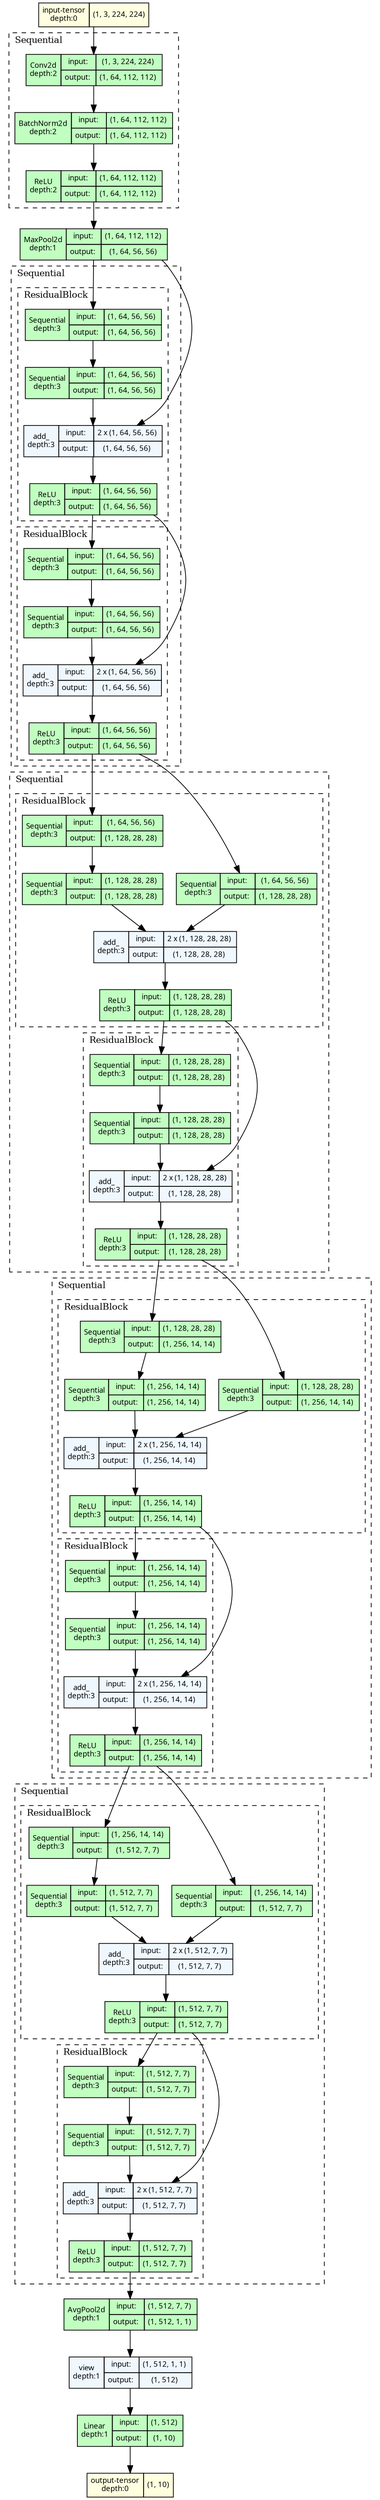 strict digraph model {
	graph [ordering=in rankdir=TB size="40.199999999999996,40.199999999999996"]
	node [align=left fontname="Linux libertine" fontsize=10 height=0.2 margin=0 ranksep=0.1 shape=plaintext style=filled]
	edge [fontsize=10]
	0 [label=<
                    <TABLE BORDER="0" CELLBORDER="1"
                    CELLSPACING="0" CELLPADDING="4">
                        <TR><TD>input-tensor<BR/>depth:0</TD><TD>(1, 3, 224, 224)</TD></TR>
                    </TABLE>> fillcolor=lightyellow]
	subgraph cluster_2 {
		fontsize=12 label=Sequential labeljust=l style=dashed
		1 [label=<
                    <TABLE BORDER="0" CELLBORDER="1"
                    CELLSPACING="0" CELLPADDING="4">
                    <TR>
                        <TD ROWSPAN="2">Conv2d<BR/>depth:2</TD>
                        <TD COLSPAN="2">input:</TD>
                        <TD COLSPAN="2">(1, 3, 224, 224) </TD>
                    </TR>
                    <TR>
                        <TD COLSPAN="2">output: </TD>
                        <TD COLSPAN="2">(1, 64, 112, 112) </TD>
                    </TR>
                    </TABLE>> fillcolor=darkseagreen1]
		2 [label=<
                    <TABLE BORDER="0" CELLBORDER="1"
                    CELLSPACING="0" CELLPADDING="4">
                    <TR>
                        <TD ROWSPAN="2">BatchNorm2d<BR/>depth:2</TD>
                        <TD COLSPAN="2">input:</TD>
                        <TD COLSPAN="2">(1, 64, 112, 112) </TD>
                    </TR>
                    <TR>
                        <TD COLSPAN="2">output: </TD>
                        <TD COLSPAN="2">(1, 64, 112, 112) </TD>
                    </TR>
                    </TABLE>> fillcolor=darkseagreen1]
		3 [label=<
                    <TABLE BORDER="0" CELLBORDER="1"
                    CELLSPACING="0" CELLPADDING="4">
                    <TR>
                        <TD ROWSPAN="2">ReLU<BR/>depth:2</TD>
                        <TD COLSPAN="2">input:</TD>
                        <TD COLSPAN="2">(1, 64, 112, 112) </TD>
                    </TR>
                    <TR>
                        <TD COLSPAN="2">output: </TD>
                        <TD COLSPAN="2">(1, 64, 112, 112) </TD>
                    </TR>
                    </TABLE>> fillcolor=darkseagreen1]
	}
	4 [label=<
                    <TABLE BORDER="0" CELLBORDER="1"
                    CELLSPACING="0" CELLPADDING="4">
                    <TR>
                        <TD ROWSPAN="2">MaxPool2d<BR/>depth:1</TD>
                        <TD COLSPAN="2">input:</TD>
                        <TD COLSPAN="2">(1, 64, 112, 112) </TD>
                    </TR>
                    <TR>
                        <TD COLSPAN="2">output: </TD>
                        <TD COLSPAN="2">(1, 64, 56, 56) </TD>
                    </TR>
                    </TABLE>> fillcolor=darkseagreen1]
	subgraph cluster_3 {
		fontsize=12 label=Sequential labeljust=l style=dashed
		subgraph cluster_4 {
			fontsize=12 label=ResidualBlock labeljust=l style=dashed
			5 [label=<
                    <TABLE BORDER="0" CELLBORDER="1"
                    CELLSPACING="0" CELLPADDING="4">
                    <TR>
                        <TD ROWSPAN="2">Sequential<BR/>depth:3</TD>
                        <TD COLSPAN="2">input:</TD>
                        <TD COLSPAN="2">(1, 64, 56, 56) </TD>
                    </TR>
                    <TR>
                        <TD COLSPAN="2">output: </TD>
                        <TD COLSPAN="2">(1, 64, 56, 56) </TD>
                    </TR>
                    </TABLE>> fillcolor=darkseagreen1]
			6 [label=<
                    <TABLE BORDER="0" CELLBORDER="1"
                    CELLSPACING="0" CELLPADDING="4">
                    <TR>
                        <TD ROWSPAN="2">Sequential<BR/>depth:3</TD>
                        <TD COLSPAN="2">input:</TD>
                        <TD COLSPAN="2">(1, 64, 56, 56) </TD>
                    </TR>
                    <TR>
                        <TD COLSPAN="2">output: </TD>
                        <TD COLSPAN="2">(1, 64, 56, 56) </TD>
                    </TR>
                    </TABLE>> fillcolor=darkseagreen1]
			7 [label=<
                    <TABLE BORDER="0" CELLBORDER="1"
                    CELLSPACING="0" CELLPADDING="4">
                    <TR>
                        <TD ROWSPAN="2">add_<BR/>depth:3</TD>
                        <TD COLSPAN="2">input:</TD>
                        <TD COLSPAN="2">2 x (1, 64, 56, 56) </TD>
                    </TR>
                    <TR>
                        <TD COLSPAN="2">output: </TD>
                        <TD COLSPAN="2">(1, 64, 56, 56) </TD>
                    </TR>
                    </TABLE>> fillcolor=aliceblue]
			8 [label=<
                    <TABLE BORDER="0" CELLBORDER="1"
                    CELLSPACING="0" CELLPADDING="4">
                    <TR>
                        <TD ROWSPAN="2">ReLU<BR/>depth:3</TD>
                        <TD COLSPAN="2">input:</TD>
                        <TD COLSPAN="2">(1, 64, 56, 56) </TD>
                    </TR>
                    <TR>
                        <TD COLSPAN="2">output: </TD>
                        <TD COLSPAN="2">(1, 64, 56, 56) </TD>
                    </TR>
                    </TABLE>> fillcolor=darkseagreen1]
		}
		subgraph cluster_5 {
			fontsize=12 label=ResidualBlock labeljust=l style=dashed
			9 [label=<
                    <TABLE BORDER="0" CELLBORDER="1"
                    CELLSPACING="0" CELLPADDING="4">
                    <TR>
                        <TD ROWSPAN="2">Sequential<BR/>depth:3</TD>
                        <TD COLSPAN="2">input:</TD>
                        <TD COLSPAN="2">(1, 64, 56, 56) </TD>
                    </TR>
                    <TR>
                        <TD COLSPAN="2">output: </TD>
                        <TD COLSPAN="2">(1, 64, 56, 56) </TD>
                    </TR>
                    </TABLE>> fillcolor=darkseagreen1]
			10 [label=<
                    <TABLE BORDER="0" CELLBORDER="1"
                    CELLSPACING="0" CELLPADDING="4">
                    <TR>
                        <TD ROWSPAN="2">Sequential<BR/>depth:3</TD>
                        <TD COLSPAN="2">input:</TD>
                        <TD COLSPAN="2">(1, 64, 56, 56) </TD>
                    </TR>
                    <TR>
                        <TD COLSPAN="2">output: </TD>
                        <TD COLSPAN="2">(1, 64, 56, 56) </TD>
                    </TR>
                    </TABLE>> fillcolor=darkseagreen1]
			11 [label=<
                    <TABLE BORDER="0" CELLBORDER="1"
                    CELLSPACING="0" CELLPADDING="4">
                    <TR>
                        <TD ROWSPAN="2">add_<BR/>depth:3</TD>
                        <TD COLSPAN="2">input:</TD>
                        <TD COLSPAN="2">2 x (1, 64, 56, 56) </TD>
                    </TR>
                    <TR>
                        <TD COLSPAN="2">output: </TD>
                        <TD COLSPAN="2">(1, 64, 56, 56) </TD>
                    </TR>
                    </TABLE>> fillcolor=aliceblue]
			12 [label=<
                    <TABLE BORDER="0" CELLBORDER="1"
                    CELLSPACING="0" CELLPADDING="4">
                    <TR>
                        <TD ROWSPAN="2">ReLU<BR/>depth:3</TD>
                        <TD COLSPAN="2">input:</TD>
                        <TD COLSPAN="2">(1, 64, 56, 56) </TD>
                    </TR>
                    <TR>
                        <TD COLSPAN="2">output: </TD>
                        <TD COLSPAN="2">(1, 64, 56, 56) </TD>
                    </TR>
                    </TABLE>> fillcolor=darkseagreen1]
		}
	}
	subgraph cluster_6 {
		fontsize=12 label=Sequential labeljust=l style=dashed
		subgraph cluster_7 {
			fontsize=12 label=ResidualBlock labeljust=l style=dashed
			13 [label=<
                    <TABLE BORDER="0" CELLBORDER="1"
                    CELLSPACING="0" CELLPADDING="4">
                    <TR>
                        <TD ROWSPAN="2">Sequential<BR/>depth:3</TD>
                        <TD COLSPAN="2">input:</TD>
                        <TD COLSPAN="2">(1, 64, 56, 56) </TD>
                    </TR>
                    <TR>
                        <TD COLSPAN="2">output: </TD>
                        <TD COLSPAN="2">(1, 128, 28, 28) </TD>
                    </TR>
                    </TABLE>> fillcolor=darkseagreen1]
			14 [label=<
                    <TABLE BORDER="0" CELLBORDER="1"
                    CELLSPACING="0" CELLPADDING="4">
                    <TR>
                        <TD ROWSPAN="2">Sequential<BR/>depth:3</TD>
                        <TD COLSPAN="2">input:</TD>
                        <TD COLSPAN="2">(1, 128, 28, 28) </TD>
                    </TR>
                    <TR>
                        <TD COLSPAN="2">output: </TD>
                        <TD COLSPAN="2">(1, 128, 28, 28) </TD>
                    </TR>
                    </TABLE>> fillcolor=darkseagreen1]
			15 [label=<
                    <TABLE BORDER="0" CELLBORDER="1"
                    CELLSPACING="0" CELLPADDING="4">
                    <TR>
                        <TD ROWSPAN="2">Sequential<BR/>depth:3</TD>
                        <TD COLSPAN="2">input:</TD>
                        <TD COLSPAN="2">(1, 64, 56, 56) </TD>
                    </TR>
                    <TR>
                        <TD COLSPAN="2">output: </TD>
                        <TD COLSPAN="2">(1, 128, 28, 28) </TD>
                    </TR>
                    </TABLE>> fillcolor=darkseagreen1]
			16 [label=<
                    <TABLE BORDER="0" CELLBORDER="1"
                    CELLSPACING="0" CELLPADDING="4">
                    <TR>
                        <TD ROWSPAN="2">add_<BR/>depth:3</TD>
                        <TD COLSPAN="2">input:</TD>
                        <TD COLSPAN="2">2 x (1, 128, 28, 28) </TD>
                    </TR>
                    <TR>
                        <TD COLSPAN="2">output: </TD>
                        <TD COLSPAN="2">(1, 128, 28, 28) </TD>
                    </TR>
                    </TABLE>> fillcolor=aliceblue]
			17 [label=<
                    <TABLE BORDER="0" CELLBORDER="1"
                    CELLSPACING="0" CELLPADDING="4">
                    <TR>
                        <TD ROWSPAN="2">ReLU<BR/>depth:3</TD>
                        <TD COLSPAN="2">input:</TD>
                        <TD COLSPAN="2">(1, 128, 28, 28) </TD>
                    </TR>
                    <TR>
                        <TD COLSPAN="2">output: </TD>
                        <TD COLSPAN="2">(1, 128, 28, 28) </TD>
                    </TR>
                    </TABLE>> fillcolor=darkseagreen1]
		}
		subgraph cluster_8 {
			fontsize=12 label=ResidualBlock labeljust=l style=dashed
			18 [label=<
                    <TABLE BORDER="0" CELLBORDER="1"
                    CELLSPACING="0" CELLPADDING="4">
                    <TR>
                        <TD ROWSPAN="2">Sequential<BR/>depth:3</TD>
                        <TD COLSPAN="2">input:</TD>
                        <TD COLSPAN="2">(1, 128, 28, 28) </TD>
                    </TR>
                    <TR>
                        <TD COLSPAN="2">output: </TD>
                        <TD COLSPAN="2">(1, 128, 28, 28) </TD>
                    </TR>
                    </TABLE>> fillcolor=darkseagreen1]
			19 [label=<
                    <TABLE BORDER="0" CELLBORDER="1"
                    CELLSPACING="0" CELLPADDING="4">
                    <TR>
                        <TD ROWSPAN="2">Sequential<BR/>depth:3</TD>
                        <TD COLSPAN="2">input:</TD>
                        <TD COLSPAN="2">(1, 128, 28, 28) </TD>
                    </TR>
                    <TR>
                        <TD COLSPAN="2">output: </TD>
                        <TD COLSPAN="2">(1, 128, 28, 28) </TD>
                    </TR>
                    </TABLE>> fillcolor=darkseagreen1]
			20 [label=<
                    <TABLE BORDER="0" CELLBORDER="1"
                    CELLSPACING="0" CELLPADDING="4">
                    <TR>
                        <TD ROWSPAN="2">add_<BR/>depth:3</TD>
                        <TD COLSPAN="2">input:</TD>
                        <TD COLSPAN="2">2 x (1, 128, 28, 28) </TD>
                    </TR>
                    <TR>
                        <TD COLSPAN="2">output: </TD>
                        <TD COLSPAN="2">(1, 128, 28, 28) </TD>
                    </TR>
                    </TABLE>> fillcolor=aliceblue]
			21 [label=<
                    <TABLE BORDER="0" CELLBORDER="1"
                    CELLSPACING="0" CELLPADDING="4">
                    <TR>
                        <TD ROWSPAN="2">ReLU<BR/>depth:3</TD>
                        <TD COLSPAN="2">input:</TD>
                        <TD COLSPAN="2">(1, 128, 28, 28) </TD>
                    </TR>
                    <TR>
                        <TD COLSPAN="2">output: </TD>
                        <TD COLSPAN="2">(1, 128, 28, 28) </TD>
                    </TR>
                    </TABLE>> fillcolor=darkseagreen1]
		}
	}
	subgraph cluster_9 {
		fontsize=12 label=Sequential labeljust=l style=dashed
		subgraph cluster_10 {
			fontsize=12 label=ResidualBlock labeljust=l style=dashed
			22 [label=<
                    <TABLE BORDER="0" CELLBORDER="1"
                    CELLSPACING="0" CELLPADDING="4">
                    <TR>
                        <TD ROWSPAN="2">Sequential<BR/>depth:3</TD>
                        <TD COLSPAN="2">input:</TD>
                        <TD COLSPAN="2">(1, 128, 28, 28) </TD>
                    </TR>
                    <TR>
                        <TD COLSPAN="2">output: </TD>
                        <TD COLSPAN="2">(1, 256, 14, 14) </TD>
                    </TR>
                    </TABLE>> fillcolor=darkseagreen1]
			23 [label=<
                    <TABLE BORDER="0" CELLBORDER="1"
                    CELLSPACING="0" CELLPADDING="4">
                    <TR>
                        <TD ROWSPAN="2">Sequential<BR/>depth:3</TD>
                        <TD COLSPAN="2">input:</TD>
                        <TD COLSPAN="2">(1, 256, 14, 14) </TD>
                    </TR>
                    <TR>
                        <TD COLSPAN="2">output: </TD>
                        <TD COLSPAN="2">(1, 256, 14, 14) </TD>
                    </TR>
                    </TABLE>> fillcolor=darkseagreen1]
			24 [label=<
                    <TABLE BORDER="0" CELLBORDER="1"
                    CELLSPACING="0" CELLPADDING="4">
                    <TR>
                        <TD ROWSPAN="2">Sequential<BR/>depth:3</TD>
                        <TD COLSPAN="2">input:</TD>
                        <TD COLSPAN="2">(1, 128, 28, 28) </TD>
                    </TR>
                    <TR>
                        <TD COLSPAN="2">output: </TD>
                        <TD COLSPAN="2">(1, 256, 14, 14) </TD>
                    </TR>
                    </TABLE>> fillcolor=darkseagreen1]
			25 [label=<
                    <TABLE BORDER="0" CELLBORDER="1"
                    CELLSPACING="0" CELLPADDING="4">
                    <TR>
                        <TD ROWSPAN="2">add_<BR/>depth:3</TD>
                        <TD COLSPAN="2">input:</TD>
                        <TD COLSPAN="2">2 x (1, 256, 14, 14) </TD>
                    </TR>
                    <TR>
                        <TD COLSPAN="2">output: </TD>
                        <TD COLSPAN="2">(1, 256, 14, 14) </TD>
                    </TR>
                    </TABLE>> fillcolor=aliceblue]
			26 [label=<
                    <TABLE BORDER="0" CELLBORDER="1"
                    CELLSPACING="0" CELLPADDING="4">
                    <TR>
                        <TD ROWSPAN="2">ReLU<BR/>depth:3</TD>
                        <TD COLSPAN="2">input:</TD>
                        <TD COLSPAN="2">(1, 256, 14, 14) </TD>
                    </TR>
                    <TR>
                        <TD COLSPAN="2">output: </TD>
                        <TD COLSPAN="2">(1, 256, 14, 14) </TD>
                    </TR>
                    </TABLE>> fillcolor=darkseagreen1]
		}
		subgraph cluster_11 {
			fontsize=12 label=ResidualBlock labeljust=l style=dashed
			27 [label=<
                    <TABLE BORDER="0" CELLBORDER="1"
                    CELLSPACING="0" CELLPADDING="4">
                    <TR>
                        <TD ROWSPAN="2">Sequential<BR/>depth:3</TD>
                        <TD COLSPAN="2">input:</TD>
                        <TD COLSPAN="2">(1, 256, 14, 14) </TD>
                    </TR>
                    <TR>
                        <TD COLSPAN="2">output: </TD>
                        <TD COLSPAN="2">(1, 256, 14, 14) </TD>
                    </TR>
                    </TABLE>> fillcolor=darkseagreen1]
			28 [label=<
                    <TABLE BORDER="0" CELLBORDER="1"
                    CELLSPACING="0" CELLPADDING="4">
                    <TR>
                        <TD ROWSPAN="2">Sequential<BR/>depth:3</TD>
                        <TD COLSPAN="2">input:</TD>
                        <TD COLSPAN="2">(1, 256, 14, 14) </TD>
                    </TR>
                    <TR>
                        <TD COLSPAN="2">output: </TD>
                        <TD COLSPAN="2">(1, 256, 14, 14) </TD>
                    </TR>
                    </TABLE>> fillcolor=darkseagreen1]
			29 [label=<
                    <TABLE BORDER="0" CELLBORDER="1"
                    CELLSPACING="0" CELLPADDING="4">
                    <TR>
                        <TD ROWSPAN="2">add_<BR/>depth:3</TD>
                        <TD COLSPAN="2">input:</TD>
                        <TD COLSPAN="2">2 x (1, 256, 14, 14) </TD>
                    </TR>
                    <TR>
                        <TD COLSPAN="2">output: </TD>
                        <TD COLSPAN="2">(1, 256, 14, 14) </TD>
                    </TR>
                    </TABLE>> fillcolor=aliceblue]
			30 [label=<
                    <TABLE BORDER="0" CELLBORDER="1"
                    CELLSPACING="0" CELLPADDING="4">
                    <TR>
                        <TD ROWSPAN="2">ReLU<BR/>depth:3</TD>
                        <TD COLSPAN="2">input:</TD>
                        <TD COLSPAN="2">(1, 256, 14, 14) </TD>
                    </TR>
                    <TR>
                        <TD COLSPAN="2">output: </TD>
                        <TD COLSPAN="2">(1, 256, 14, 14) </TD>
                    </TR>
                    </TABLE>> fillcolor=darkseagreen1]
		}
	}
	subgraph cluster_12 {
		fontsize=12 label=Sequential labeljust=l style=dashed
		subgraph cluster_13 {
			fontsize=12 label=ResidualBlock labeljust=l style=dashed
			31 [label=<
                    <TABLE BORDER="0" CELLBORDER="1"
                    CELLSPACING="0" CELLPADDING="4">
                    <TR>
                        <TD ROWSPAN="2">Sequential<BR/>depth:3</TD>
                        <TD COLSPAN="2">input:</TD>
                        <TD COLSPAN="2">(1, 256, 14, 14) </TD>
                    </TR>
                    <TR>
                        <TD COLSPAN="2">output: </TD>
                        <TD COLSPAN="2">(1, 512, 7, 7) </TD>
                    </TR>
                    </TABLE>> fillcolor=darkseagreen1]
			32 [label=<
                    <TABLE BORDER="0" CELLBORDER="1"
                    CELLSPACING="0" CELLPADDING="4">
                    <TR>
                        <TD ROWSPAN="2">Sequential<BR/>depth:3</TD>
                        <TD COLSPAN="2">input:</TD>
                        <TD COLSPAN="2">(1, 512, 7, 7) </TD>
                    </TR>
                    <TR>
                        <TD COLSPAN="2">output: </TD>
                        <TD COLSPAN="2">(1, 512, 7, 7) </TD>
                    </TR>
                    </TABLE>> fillcolor=darkseagreen1]
			33 [label=<
                    <TABLE BORDER="0" CELLBORDER="1"
                    CELLSPACING="0" CELLPADDING="4">
                    <TR>
                        <TD ROWSPAN="2">Sequential<BR/>depth:3</TD>
                        <TD COLSPAN="2">input:</TD>
                        <TD COLSPAN="2">(1, 256, 14, 14) </TD>
                    </TR>
                    <TR>
                        <TD COLSPAN="2">output: </TD>
                        <TD COLSPAN="2">(1, 512, 7, 7) </TD>
                    </TR>
                    </TABLE>> fillcolor=darkseagreen1]
			34 [label=<
                    <TABLE BORDER="0" CELLBORDER="1"
                    CELLSPACING="0" CELLPADDING="4">
                    <TR>
                        <TD ROWSPAN="2">add_<BR/>depth:3</TD>
                        <TD COLSPAN="2">input:</TD>
                        <TD COLSPAN="2">2 x (1, 512, 7, 7) </TD>
                    </TR>
                    <TR>
                        <TD COLSPAN="2">output: </TD>
                        <TD COLSPAN="2">(1, 512, 7, 7) </TD>
                    </TR>
                    </TABLE>> fillcolor=aliceblue]
			35 [label=<
                    <TABLE BORDER="0" CELLBORDER="1"
                    CELLSPACING="0" CELLPADDING="4">
                    <TR>
                        <TD ROWSPAN="2">ReLU<BR/>depth:3</TD>
                        <TD COLSPAN="2">input:</TD>
                        <TD COLSPAN="2">(1, 512, 7, 7) </TD>
                    </TR>
                    <TR>
                        <TD COLSPAN="2">output: </TD>
                        <TD COLSPAN="2">(1, 512, 7, 7) </TD>
                    </TR>
                    </TABLE>> fillcolor=darkseagreen1]
		}
		subgraph cluster_14 {
			fontsize=12 label=ResidualBlock labeljust=l style=dashed
			36 [label=<
                    <TABLE BORDER="0" CELLBORDER="1"
                    CELLSPACING="0" CELLPADDING="4">
                    <TR>
                        <TD ROWSPAN="2">Sequential<BR/>depth:3</TD>
                        <TD COLSPAN="2">input:</TD>
                        <TD COLSPAN="2">(1, 512, 7, 7) </TD>
                    </TR>
                    <TR>
                        <TD COLSPAN="2">output: </TD>
                        <TD COLSPAN="2">(1, 512, 7, 7) </TD>
                    </TR>
                    </TABLE>> fillcolor=darkseagreen1]
			37 [label=<
                    <TABLE BORDER="0" CELLBORDER="1"
                    CELLSPACING="0" CELLPADDING="4">
                    <TR>
                        <TD ROWSPAN="2">Sequential<BR/>depth:3</TD>
                        <TD COLSPAN="2">input:</TD>
                        <TD COLSPAN="2">(1, 512, 7, 7) </TD>
                    </TR>
                    <TR>
                        <TD COLSPAN="2">output: </TD>
                        <TD COLSPAN="2">(1, 512, 7, 7) </TD>
                    </TR>
                    </TABLE>> fillcolor=darkseagreen1]
			38 [label=<
                    <TABLE BORDER="0" CELLBORDER="1"
                    CELLSPACING="0" CELLPADDING="4">
                    <TR>
                        <TD ROWSPAN="2">add_<BR/>depth:3</TD>
                        <TD COLSPAN="2">input:</TD>
                        <TD COLSPAN="2">2 x (1, 512, 7, 7) </TD>
                    </TR>
                    <TR>
                        <TD COLSPAN="2">output: </TD>
                        <TD COLSPAN="2">(1, 512, 7, 7) </TD>
                    </TR>
                    </TABLE>> fillcolor=aliceblue]
			39 [label=<
                    <TABLE BORDER="0" CELLBORDER="1"
                    CELLSPACING="0" CELLPADDING="4">
                    <TR>
                        <TD ROWSPAN="2">ReLU<BR/>depth:3</TD>
                        <TD COLSPAN="2">input:</TD>
                        <TD COLSPAN="2">(1, 512, 7, 7) </TD>
                    </TR>
                    <TR>
                        <TD COLSPAN="2">output: </TD>
                        <TD COLSPAN="2">(1, 512, 7, 7) </TD>
                    </TR>
                    </TABLE>> fillcolor=darkseagreen1]
		}
	}
	40 [label=<
                    <TABLE BORDER="0" CELLBORDER="1"
                    CELLSPACING="0" CELLPADDING="4">
                    <TR>
                        <TD ROWSPAN="2">AvgPool2d<BR/>depth:1</TD>
                        <TD COLSPAN="2">input:</TD>
                        <TD COLSPAN="2">(1, 512, 7, 7) </TD>
                    </TR>
                    <TR>
                        <TD COLSPAN="2">output: </TD>
                        <TD COLSPAN="2">(1, 512, 1, 1) </TD>
                    </TR>
                    </TABLE>> fillcolor=darkseagreen1]
	41 [label=<
                    <TABLE BORDER="0" CELLBORDER="1"
                    CELLSPACING="0" CELLPADDING="4">
                    <TR>
                        <TD ROWSPAN="2">view<BR/>depth:1</TD>
                        <TD COLSPAN="2">input:</TD>
                        <TD COLSPAN="2">(1, 512, 1, 1) </TD>
                    </TR>
                    <TR>
                        <TD COLSPAN="2">output: </TD>
                        <TD COLSPAN="2">(1, 512) </TD>
                    </TR>
                    </TABLE>> fillcolor=aliceblue]
	42 [label=<
                    <TABLE BORDER="0" CELLBORDER="1"
                    CELLSPACING="0" CELLPADDING="4">
                    <TR>
                        <TD ROWSPAN="2">Linear<BR/>depth:1</TD>
                        <TD COLSPAN="2">input:</TD>
                        <TD COLSPAN="2">(1, 512) </TD>
                    </TR>
                    <TR>
                        <TD COLSPAN="2">output: </TD>
                        <TD COLSPAN="2">(1, 10) </TD>
                    </TR>
                    </TABLE>> fillcolor=darkseagreen1]
	43 [label=<
                    <TABLE BORDER="0" CELLBORDER="1"
                    CELLSPACING="0" CELLPADDING="4">
                        <TR><TD>output-tensor<BR/>depth:0</TD><TD>(1, 10)</TD></TR>
                    </TABLE>> fillcolor=lightyellow]
	0 -> 1
	1 -> 2
	2 -> 3
	3 -> 4
	4 -> 5
	4 -> 7
	5 -> 6
	6 -> 7
	7 -> 8
	8 -> 9
	8 -> 11
	9 -> 10
	10 -> 11
	11 -> 12
	12 -> 13
	12 -> 15
	13 -> 14
	14 -> 16
	15 -> 16
	16 -> 17
	17 -> 18
	17 -> 20
	18 -> 19
	19 -> 20
	20 -> 21
	21 -> 22
	21 -> 24
	22 -> 23
	23 -> 25
	24 -> 25
	25 -> 26
	26 -> 27
	26 -> 29
	27 -> 28
	28 -> 29
	29 -> 30
	30 -> 31
	30 -> 33
	31 -> 32
	32 -> 34
	33 -> 34
	34 -> 35
	35 -> 36
	35 -> 38
	36 -> 37
	37 -> 38
	38 -> 39
	39 -> 40
	40 -> 41
	41 -> 42
	42 -> 43
}
